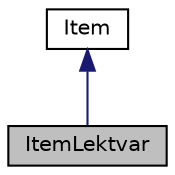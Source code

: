 digraph "ItemLektvar"
{
  edge [fontname="Helvetica",fontsize="10",labelfontname="Helvetica",labelfontsize="10"];
  node [fontname="Helvetica",fontsize="10",shape=record];
  Node1 [label="ItemLektvar",height=0.2,width=0.4,color="black", fillcolor="grey75", style="filled" fontcolor="black"];
  Node2 -> Node1 [dir="back",color="midnightblue",fontsize="10",style="solid"];
  Node2 [label="Item",height=0.2,width=0.4,color="black", fillcolor="white", style="filled",URL="$class_item.html",tooltip="Abstraktni Trida reprezentujici jednotlive Veci - Objekty (Itemy) po mape v Mistnostech. "];
}
